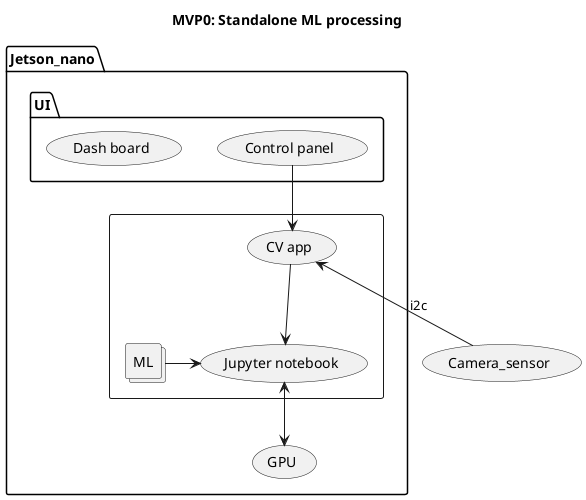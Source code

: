 @startuml

title "MVP0: Standalone ML processing"

package Jetson_nano {
	package UI {
		(Control panel)
		(Dash board)
	}

	rectangle {
		  collections "ML"
		  (Jupyter notebook)
		  (CV app)
	}

(Control panel) -down-> (CV app)

"ML" -right-> (Jupyter notebook)
(CV app) -down-> (Jupyter notebook)
(Jupyter notebook) <-down-> (GPU)
}


(CV app) <-down- (Camera_sensor) : i2c

'======================================================
newpage

title "MVP1: Add MCU via I2C to collect data"

package Jetson_nano {
	package UI {
		(Control panel)
		(Dash board)
	}

	rectangle {
		  collections "ML"
		  (Jupyter notebook)
		  (CV app)
	}

(Control panel) -down-> (CV app)

"ML" -right-> (Jupyter notebook)
(CV app) -down-> (Jupyter notebook)
(Jupyter notebook) <-down-> (GPU)
}

package MCU {
	(i2c USB converter)
}

Jetson_nano <-down- MCU : USB
MCU <-down- (Camera_sensor) : i2c

'======================================================
newpage

title "MVP2: Connect via network"

package Jetson_nano {
	package UI {
		(Control panel)
		(Dash board)
	}

	rectangle {
		  collections "ML"
		  (Jupyter notebook)
		  (CV app)
	}

(Control panel) -down-> (CV app)

"ML" -right-> (Jupyter notebook)
(CV app) -down-> (Jupyter notebook)
(Jupyter notebook) <-down-> (GPU)
}

package RPI {
	(IP address)
}

package MCU {
	(i2c USB converter)
}

Jetson_nano <-down- RPI : network
RPI <-down- MCU : USB
MCU <-down- (Camera_sensor) : i2c


'======================================================
newpage

title "MVP3: Offloading with TinyML"

package Jetson_nano {
	package UI {
		(Control panel)
		(Dash board)
	}

	rectangle {
		  artifact "ML1"
		  (Jupyter notebook)
		  (CV app)
	}

(Control panel) -down-> (CV app)

"ML1" -right-> (Jupyter notebook)
(CV app) -down-> (Jupyter notebook)
(Jupyter notebook) <-down-> (GPU)
}

package RPI {
	(IP address)
}

package MCU {
        artifact "ML2"
	ML2 -down-> (TinyML)
}

Jetson_nano <-down- RPI : network
RPI <-down- MCU : USB
TinyML <-down- (Camera_sensor) : i2c

'======================================================
newpage

title "MVP4: Add Cloud control UI"

cloud Cloud {
	package UI {
		(Control panel)
		(Dash board)
	}

}


package Jetson_nano {
	rectangle {
		  artifact "ML1"
		  (Jupyter notebook)
		  (CV app)
	}

"ML1" -right-> (Jupyter notebook)
(CV app) -down-> (Jupyter notebook)
(Jupyter notebook') <-down-> (GPU)
}

(Control panel) --down--> (CV app)

package RPI {
	(IP address)
}

package MCU {
        artifact "ML2"
	ML2 -down-> (TinyML)
}

Jetson_nano <-down- RPI : network
RPI <-down- MCU : USB
TinyML <-down- (Camera_sensor) : i2c


'======================================================
newpage

title "MVP5: Add Cloud ML"

cloud Cloud {
	package UI {
		(Control panel)
		(Dash board)
	}
	rectangle {
		  artifact "ML0"
		  (Jupyter notebook')
		  (CV app')
	}
	collections "GPUs"
"ML0" -right-> (Jupyter notebook')
(CV app') -down-> (Jupyter notebook')
(Jupyter notebook') <-down-> GPUs
}

package Jetson_nano {
	rectangle {
		  artifact "ML1"
		  (Jupyter notebook)
		  (CV app')
	}

"ML1" -right-> (Jupyter notebook)
(CV app) -down-> (Jupyter notebook)
(Jupyter notebook) <-down-> (GPU)
}

(Control panel) --down--> (CV app) : network
(Control panel) --down--> (CV app')

package RPI {
	(IP address)
}

package MCU {
        artifact "ML2"
	ML2 -down-> (TinyML)
}

Jetson_nano <-down- RPI : network
RPI <-down- MCU : USB
TinyML <-down- (Camera_sensor) : i2c

'======================================================
newpage

title "MVP6: Parallerized ML processing"

cloud Cloud {
	package UI {
		(Control panel)
		(Dash board)
	}
	rectangle {
		  artifact "ML0"
		  (Jupyter notebook')
		  (CV app')
	}
	collections "GPUs"
"ML0" -right-> (Jupyter notebook')
(CV app') -down-> (Jupyter notebook')
(Jupyter notebook') <-down-> GPUs
}

package Jetson_nano {
	rectangle {
		  artifact "ML1"
		  (Jupyter notebook)
		  (CV app')
	}

"ML1" -right-> (Jupyter notebook)
(CV app) -down-> (Jupyter notebook)
(Jupyter notebook) <-down-> (GPU)
}

(Control panel) --down--> (CV app) : network
(Control panel) --down--> (CV app')
(Control panel) --down--> RPI : network

package RPI {
	(IP address)
}

package MCU {
        artifact "ML2"
	ML2 -down-> (TinyML)
}

RPI <-down- MCU : USB
TinyML <-down- (Camera_sensor) : i2c

'======================================================
newpage

title "MVP7: TinyML as-a-Service"

cloud Cloud {
	package UI {
		(Control panel)
		(Dash board)
	}
	rectangle {
		  artifact "ML0"
		  (Jupyter notebook')
		  (CV app')
	}
	collections "GPUs"
"ML0" -right-> (Jupyter notebook')
(CV app') -down-> (Jupyter notebook')
(Jupyter notebook') <-down-> GPUs
}

(Control panel) --down--> (CV app') : network
(Control panel) --down--> RPI : network

package RPI {
	(IP address)
}

package MCU {
        artifact "ML2"
	ML2 -down-> (TinyML)
}

RPI <-down- MCU : USB
TinyML <-down- (Camera_sensor) : i2c


@enduml